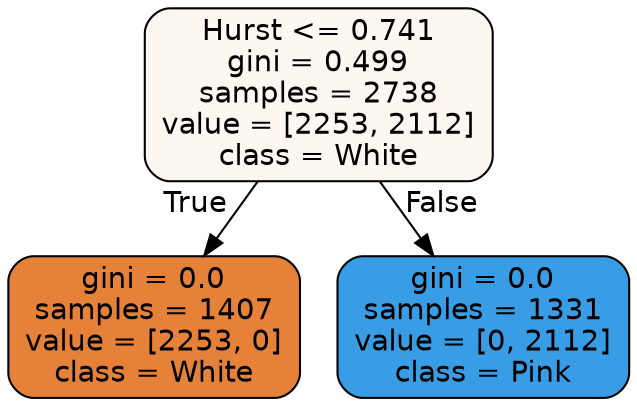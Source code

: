 digraph Tree {
node [shape=box, style="filled, rounded", color="black", fontname=helvetica] ;
edge [fontname=helvetica] ;
0 [label="Hurst <= 0.741\ngini = 0.499\nsamples = 2738\nvalue = [2253, 2112]\nclass = White", fillcolor="#e5813910"] ;
1 [label="gini = 0.0\nsamples = 1407\nvalue = [2253, 0]\nclass = White", fillcolor="#e58139ff"] ;
0 -> 1 [labeldistance=2.5, labelangle=45, headlabel="True"] ;
2 [label="gini = 0.0\nsamples = 1331\nvalue = [0, 2112]\nclass = Pink", fillcolor="#399de5ff"] ;
0 -> 2 [labeldistance=2.5, labelangle=-45, headlabel="False"] ;
}